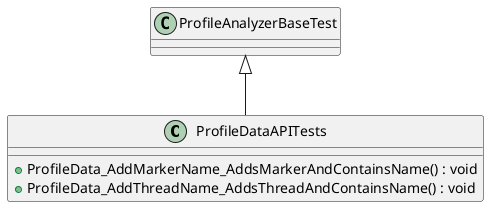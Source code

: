 @startuml
class ProfileDataAPITests {
    + ProfileData_AddMarkerName_AddsMarkerAndContainsName() : void
    + ProfileData_AddThreadName_AddsThreadAndContainsName() : void
}
ProfileAnalyzerBaseTest <|-- ProfileDataAPITests
@enduml
